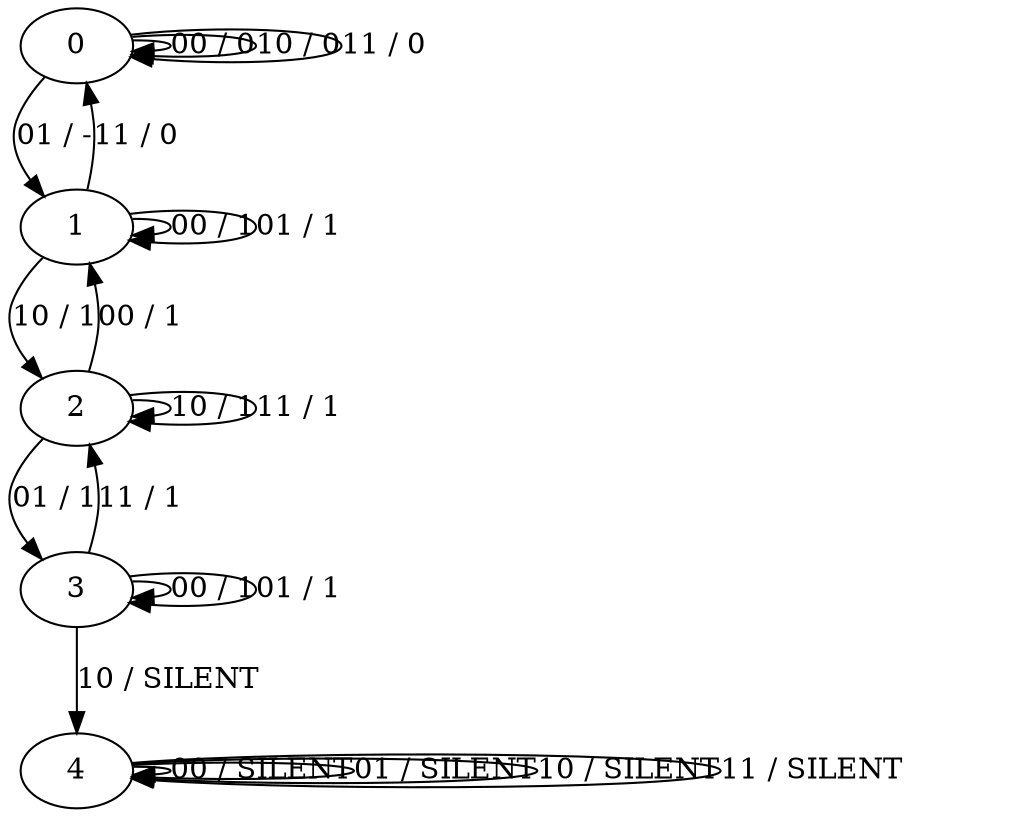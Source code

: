 digraph {
0
1
2
3
4
0 -> 0 [label="00 / 0"]
0 -> 1 [label="01 / -"]
0 -> 0 [label="10 / 0"]
0 -> 0 [label="11 / 0"]
1 -> 1 [label="00 / 1"]
1 -> 1 [label="01 / 1"]
1 -> 2 [label="10 / 1"]
1 -> 0 [label="11 / 0"]
2 -> 1 [label="00 / 1"]
2 -> 3 [label="01 / 1"]
2 -> 2 [label="10 / 1"]
2 -> 2 [label="11 / 1"]
3 -> 3 [label="00 / 1"]
3 -> 3 [label="01 / 1"]
3 -> 4 [label="10 / SILENT"]
3 -> 2 [label="11 / 1"]
4 -> 4 [label="00 / SILENT"]
4 -> 4 [label="01 / SILENT"]
4 -> 4 [label="10 / SILENT"]
4 -> 4 [label="11 / SILENT"]
}
